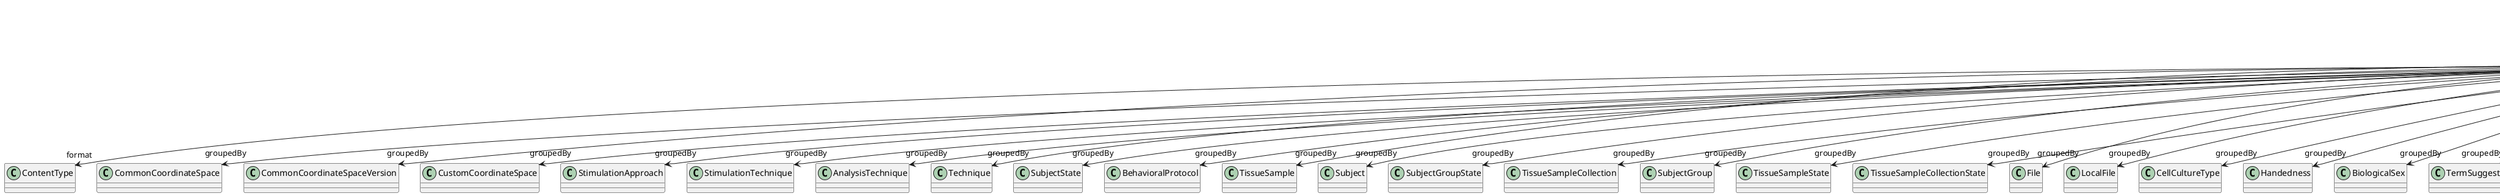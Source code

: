 @startuml
class FileBundle {
+contentDescription
+format
+groupedBy
+groupingType
+hash
+isPartOf
+name
+storageSize

}
FileBundle -d-> "format" ContentType
FileBundle -d-> "groupedBy" CommonCoordinateSpace
FileBundle -d-> "groupedBy" CommonCoordinateSpaceVersion
FileBundle -d-> "groupedBy" CustomCoordinateSpace
FileBundle -d-> "groupedBy" StimulationApproach
FileBundle -d-> "groupedBy" StimulationTechnique
FileBundle -d-> "groupedBy" AnalysisTechnique
FileBundle -d-> "groupedBy" Technique
FileBundle -d-> "groupedBy" SubjectState
FileBundle -d-> "groupedBy" BehavioralProtocol
FileBundle -d-> "groupedBy" TissueSample
FileBundle -d-> "groupedBy" Subject
FileBundle -d-> "groupedBy" SubjectGroupState
FileBundle -d-> "groupedBy" TissueSampleCollection
FileBundle -d-> "groupedBy" SubjectGroup
FileBundle -d-> "groupedBy" TissueSampleState
FileBundle -d-> "groupedBy" TissueSampleCollectionState
FileBundle -d-> "groupedBy" File
FileBundle -d-> "groupedBy" FileBundle
FileBundle -d-> "groupedBy" LocalFile
FileBundle -d-> "groupedBy" CellCultureType
FileBundle -d-> "groupedBy" Handedness
FileBundle -d-> "groupedBy" BiologicalSex
FileBundle -d-> "groupedBy" TermSuggestion
FileBundle -d-> "groupedBy" TactileStimulusType
FileBundle -d-> "groupedBy" SubcellularEntity
FileBundle -d-> "groupedBy" OrganismSubstance
FileBundle -d-> "groupedBy" CellType
FileBundle -d-> "groupedBy" UBERONParcellation
FileBundle -d-> "groupedBy" VisualStimulusType
FileBundle -d-> "groupedBy" GustatoryStimulusType
FileBundle -d-> "groupedBy" MolecularEntity
FileBundle -d-> "groupedBy" ElectricalStimulusType
FileBundle -d-> "groupedBy" GeneticStrainType
FileBundle -d-> "groupedBy" Organ
FileBundle -d-> "groupedBy" BreedingType
FileBundle -d-> "groupedBy" DiseaseModel
FileBundle -d-> "groupedBy" OlfactoryStimulusType
FileBundle -d-> "groupedBy" Species
FileBundle -d-> "groupedBy" OrganismSystem
FileBundle -d-> "groupedBy" BiologicalOrder
FileBundle -d-> "groupedBy" OpticalStimulusType
FileBundle -d-> "groupedBy" Disease
FileBundle -d-> "groupedBy" AuditoryStimulusType
FileBundle -d-> "groupedBy" ParcellationEntityVersion
FileBundle -d-> "groupedBy" CustomAnatomicalEntity
FileBundle -d-> "groupingType" FileBundleGrouping
FileBundle -d-> "hash" Hash
FileBundle -d-> "isPartOf" FileBundle
FileBundle -d-> "isPartOf" FileRepository
FileBundle -d-> "storageSize" QuantitativeValue

@enduml